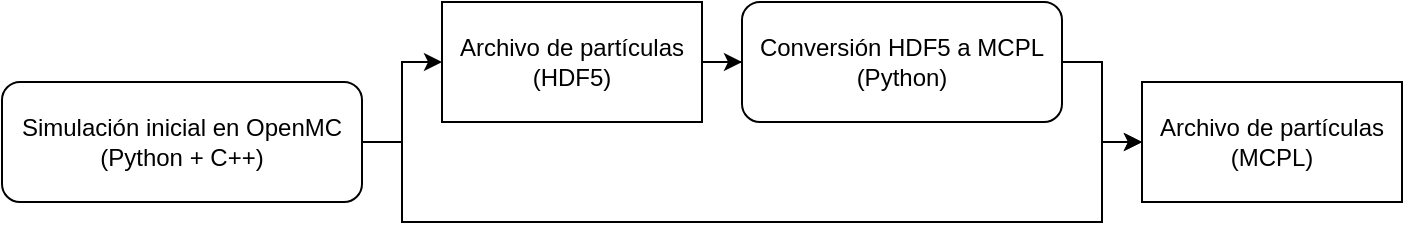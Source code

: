 <mxfile version="27.0.5" pages="3">
  <diagram name="Deteccion" id="S1kjHQXoCNGqXWM02Cwv">
    <mxGraphModel dx="1165" dy="668" grid="1" gridSize="10" guides="1" tooltips="1" connect="1" arrows="1" fold="1" page="1" pageScale="1" pageWidth="1000" pageHeight="800" math="0" shadow="0">
      <root>
        <mxCell id="0" />
        <mxCell id="1" parent="0" />
        <mxCell id="L28wnRcJoLEO5RbSdlh0-14" value="" style="edgeStyle=orthogonalEdgeStyle;rounded=0;orthogonalLoop=1;jettySize=auto;html=1;" edge="1" parent="1" source="L28wnRcJoLEO5RbSdlh0-1" target="L28wnRcJoLEO5RbSdlh0-2">
          <mxGeometry relative="1" as="geometry">
            <Array as="points">
              <mxPoint x="240" y="80" />
              <mxPoint x="240" y="40" />
            </Array>
          </mxGeometry>
        </mxCell>
        <mxCell id="L28wnRcJoLEO5RbSdlh0-1" value="Simulación inicial en OpenMC&lt;div&gt;(Python + C++)&lt;/div&gt;" style="rounded=1;whiteSpace=wrap;html=1;" vertex="1" parent="1">
          <mxGeometry x="40" y="50" width="180" height="60" as="geometry" />
        </mxCell>
        <mxCell id="L28wnRcJoLEO5RbSdlh0-5" value="" style="edgeStyle=orthogonalEdgeStyle;rounded=0;orthogonalLoop=1;jettySize=auto;html=1;" edge="1" parent="1" source="L28wnRcJoLEO5RbSdlh0-2" target="L28wnRcJoLEO5RbSdlh0-4">
          <mxGeometry relative="1" as="geometry" />
        </mxCell>
        <mxCell id="L28wnRcJoLEO5RbSdlh0-2" value="Archivo de partículas&lt;div&gt;(HDF5)&lt;/div&gt;" style="whiteSpace=wrap;html=1;rounded=0;" vertex="1" parent="1">
          <mxGeometry x="260" y="10" width="130" height="60" as="geometry" />
        </mxCell>
        <mxCell id="L28wnRcJoLEO5RbSdlh0-13" value="" style="edgeStyle=orthogonalEdgeStyle;rounded=0;orthogonalLoop=1;jettySize=auto;html=1;" edge="1" parent="1" source="L28wnRcJoLEO5RbSdlh0-4" target="L28wnRcJoLEO5RbSdlh0-12">
          <mxGeometry relative="1" as="geometry">
            <Array as="points">
              <mxPoint x="590" y="40" />
              <mxPoint x="590" y="80" />
            </Array>
          </mxGeometry>
        </mxCell>
        <mxCell id="L28wnRcJoLEO5RbSdlh0-4" value="Conversión HDF5 a MCPL&lt;div&gt;(Python)&lt;/div&gt;" style="whiteSpace=wrap;html=1;rounded=1;" vertex="1" parent="1">
          <mxGeometry x="410" y="10" width="160" height="60" as="geometry" />
        </mxCell>
        <mxCell id="L28wnRcJoLEO5RbSdlh0-12" value="Archivo de partículas&lt;div&gt;(MCPL)&lt;/div&gt;" style="whiteSpace=wrap;html=1;rounded=0;" vertex="1" parent="1">
          <mxGeometry x="610" y="50" width="130" height="60" as="geometry" />
        </mxCell>
        <mxCell id="L28wnRcJoLEO5RbSdlh0-15" value="" style="edgeStyle=orthogonalEdgeStyle;rounded=0;orthogonalLoop=1;jettySize=auto;html=1;entryX=0;entryY=0.5;entryDx=0;entryDy=0;" edge="1" parent="1" target="L28wnRcJoLEO5RbSdlh0-12">
          <mxGeometry relative="1" as="geometry">
            <mxPoint x="220" y="80" as="sourcePoint" />
            <mxPoint x="320" y="40" as="targetPoint" />
            <Array as="points">
              <mxPoint x="240" y="80" />
              <mxPoint x="240" y="120" />
              <mxPoint x="590" y="120" />
              <mxPoint x="590" y="80" />
            </Array>
          </mxGeometry>
        </mxCell>
      </root>
    </mxGraphModel>
  </diagram>
  <diagram name="Procesamiento" id="SGmwmxey5GSyJP0Ad9at">
    <mxGraphModel dx="1165" dy="668" grid="1" gridSize="10" guides="1" tooltips="1" connect="1" arrows="1" fold="1" page="1" pageScale="1" pageWidth="1000" pageHeight="800" math="0" shadow="0">
      <root>
        <mxCell id="1ySRMCkdck8KW4Ug-UTt-0" />
        <mxCell id="1ySRMCkdck8KW4Ug-UTt-1" parent="1ySRMCkdck8KW4Ug-UTt-0" />
        <mxCell id="1ySRMCkdck8KW4Ug-UTt-10" value="" style="edgeStyle=orthogonalEdgeStyle;rounded=0;orthogonalLoop=1;jettySize=auto;html=1;" edge="1" parent="1ySRMCkdck8KW4Ug-UTt-1" source="1ySRMCkdck8KW4Ug-UTt-11" target="1ySRMCkdck8KW4Ug-UTt-13">
          <mxGeometry relative="1" as="geometry" />
        </mxCell>
        <mxCell id="1ySRMCkdck8KW4Ug-UTt-11" value="Archivo de partículas&lt;div&gt;(MCPL)&lt;/div&gt;" style="whiteSpace=wrap;html=1;rounded=0;" vertex="1" parent="1ySRMCkdck8KW4Ug-UTt-1">
          <mxGeometry x="40" y="210" width="120" height="60" as="geometry" />
        </mxCell>
        <mxCell id="1ySRMCkdck8KW4Ug-UTt-12" value="" style="edgeStyle=orthogonalEdgeStyle;rounded=0;orthogonalLoop=1;jettySize=auto;html=1;" edge="1" parent="1ySRMCkdck8KW4Ug-UTt-1" source="1ySRMCkdck8KW4Ug-UTt-13" target="1ySRMCkdck8KW4Ug-UTt-14">
          <mxGeometry relative="1" as="geometry" />
        </mxCell>
        <mxCell id="1ySRMCkdck8KW4Ug-UTt-13" value="Procesamiento mediante histogramas multidimensionales&lt;div&gt;(Python)&lt;/div&gt;" style="whiteSpace=wrap;html=1;rounded=1;" vertex="1" parent="1ySRMCkdck8KW4Ug-UTt-1">
          <mxGeometry x="180" y="210" width="190" height="60" as="geometry" />
        </mxCell>
        <mxCell id="1ySRMCkdck8KW4Ug-UTt-14" value="Fuente distribucional&lt;div&gt;(XML)&lt;/div&gt;" style="whiteSpace=wrap;html=1;rounded=0;" vertex="1" parent="1ySRMCkdck8KW4Ug-UTt-1">
          <mxGeometry x="390" y="210" width="120" height="60" as="geometry" />
        </mxCell>
      </root>
    </mxGraphModel>
  </diagram>
  <diagram name="Remuestreo" id="hVCiRcngPxRXq_uU5ye-">
    <mxGraphModel dx="1165" dy="668" grid="1" gridSize="10" guides="1" tooltips="1" connect="1" arrows="1" fold="1" page="1" pageScale="1" pageWidth="1000" pageHeight="800" math="0" shadow="0">
      <root>
        <mxCell id="VHikrp3PAMkJuFz13JDx-0" />
        <mxCell id="VHikrp3PAMkJuFz13JDx-1" parent="VHikrp3PAMkJuFz13JDx-0" />
        <mxCell id="VHikrp3PAMkJuFz13JDx-15" value="" style="edgeStyle=orthogonalEdgeStyle;rounded=0;orthogonalLoop=1;jettySize=auto;html=1;" edge="1" parent="VHikrp3PAMkJuFz13JDx-1" source="VHikrp3PAMkJuFz13JDx-17" target="VHikrp3PAMkJuFz13JDx-19">
          <mxGeometry relative="1" as="geometry">
            <Array as="points">
              <mxPoint x="180" y="430" />
              <mxPoint x="180" y="360" />
            </Array>
          </mxGeometry>
        </mxCell>
        <mxCell id="VHikrp3PAMkJuFz13JDx-16" value="" style="edgeStyle=orthogonalEdgeStyle;rounded=0;orthogonalLoop=1;jettySize=auto;html=1;" edge="1" parent="VHikrp3PAMkJuFz13JDx-1" source="VHikrp3PAMkJuFz13JDx-17" target="VHikrp3PAMkJuFz13JDx-29">
          <mxGeometry relative="1" as="geometry">
            <Array as="points">
              <mxPoint x="180" y="430" />
              <mxPoint x="180" y="480" />
            </Array>
          </mxGeometry>
        </mxCell>
        <mxCell id="VHikrp3PAMkJuFz13JDx-17" value="Fuente distribucional&lt;div&gt;(XML)&lt;/div&gt;" style="whiteSpace=wrap;html=1;rounded=0;" vertex="1" parent="VHikrp3PAMkJuFz13JDx-1">
          <mxGeometry x="40" y="400" width="120" height="60" as="geometry" />
        </mxCell>
        <mxCell id="VHikrp3PAMkJuFz13JDx-18" value="" style="edgeStyle=orthogonalEdgeStyle;rounded=0;orthogonalLoop=1;jettySize=auto;html=1;" edge="1" parent="VHikrp3PAMkJuFz13JDx-1" source="VHikrp3PAMkJuFz13JDx-19" target="VHikrp3PAMkJuFz13JDx-22">
          <mxGeometry relative="1" as="geometry" />
        </mxCell>
        <mxCell id="VHikrp3PAMkJuFz13JDx-19" value="Remuestreo offline&lt;div&gt;(C)&lt;/div&gt;" style="whiteSpace=wrap;html=1;rounded=1;" vertex="1" parent="VHikrp3PAMkJuFz13JDx-1">
          <mxGeometry x="200" y="330" width="120" height="60" as="geometry" />
        </mxCell>
        <mxCell id="VHikrp3PAMkJuFz13JDx-20" value="" style="edgeStyle=orthogonalEdgeStyle;rounded=0;orthogonalLoop=1;jettySize=auto;html=1;" edge="1" parent="VHikrp3PAMkJuFz13JDx-1" source="VHikrp3PAMkJuFz13JDx-22" target="VHikrp3PAMkJuFz13JDx-24">
          <mxGeometry relative="1" as="geometry">
            <Array as="points">
              <mxPoint x="490" y="360" />
              <mxPoint x="490" y="320" />
            </Array>
          </mxGeometry>
        </mxCell>
        <mxCell id="VHikrp3PAMkJuFz13JDx-21" style="edgeStyle=orthogonalEdgeStyle;rounded=0;orthogonalLoop=1;jettySize=auto;html=1;entryX=0;entryY=0.5;entryDx=0;entryDy=0;" edge="1" parent="VHikrp3PAMkJuFz13JDx-1" source="VHikrp3PAMkJuFz13JDx-22" target="VHikrp3PAMkJuFz13JDx-27">
          <mxGeometry relative="1" as="geometry">
            <Array as="points">
              <mxPoint x="490" y="360" />
              <mxPoint x="490" y="400" />
              <mxPoint x="840" y="400" />
              <mxPoint x="840" y="360" />
              <mxPoint x="860" y="360" />
              <mxPoint x="860" y="430" />
            </Array>
          </mxGeometry>
        </mxCell>
        <mxCell id="VHikrp3PAMkJuFz13JDx-22" value="Archivo de partículas&lt;div&gt;(MCPL)&lt;/div&gt;" style="whiteSpace=wrap;html=1;rounded=0;" vertex="1" parent="VHikrp3PAMkJuFz13JDx-1">
          <mxGeometry x="340" y="330" width="130" height="60" as="geometry" />
        </mxCell>
        <mxCell id="VHikrp3PAMkJuFz13JDx-23" value="" style="edgeStyle=orthogonalEdgeStyle;rounded=0;orthogonalLoop=1;jettySize=auto;html=1;" edge="1" parent="VHikrp3PAMkJuFz13JDx-1" source="VHikrp3PAMkJuFz13JDx-24" target="VHikrp3PAMkJuFz13JDx-26">
          <mxGeometry relative="1" as="geometry" />
        </mxCell>
        <mxCell id="VHikrp3PAMkJuFz13JDx-24" value="Conversión MCPL a HDF5&lt;div&gt;(Python)&lt;/div&gt;" style="whiteSpace=wrap;html=1;rounded=1;" vertex="1" parent="VHikrp3PAMkJuFz13JDx-1">
          <mxGeometry x="510" y="290" width="165" height="60" as="geometry" />
        </mxCell>
        <mxCell id="VHikrp3PAMkJuFz13JDx-25" value="" style="edgeStyle=orthogonalEdgeStyle;rounded=0;orthogonalLoop=1;jettySize=auto;html=1;" edge="1" parent="VHikrp3PAMkJuFz13JDx-1" source="VHikrp3PAMkJuFz13JDx-26" target="VHikrp3PAMkJuFz13JDx-27">
          <mxGeometry relative="1" as="geometry">
            <Array as="points">
              <mxPoint x="840" y="320" />
              <mxPoint x="840" y="360" />
              <mxPoint x="860" y="360" />
              <mxPoint x="860" y="430" />
            </Array>
          </mxGeometry>
        </mxCell>
        <mxCell id="VHikrp3PAMkJuFz13JDx-26" value="Archivo de partículas&lt;div&gt;(HDF5)&lt;/div&gt;" style="whiteSpace=wrap;html=1;rounded=0;" vertex="1" parent="VHikrp3PAMkJuFz13JDx-1">
          <mxGeometry x="700" y="290" width="120" height="60" as="geometry" />
        </mxCell>
        <mxCell id="VHikrp3PAMkJuFz13JDx-27" value="Simulación desacoplada en OpenMC&lt;br&gt;(Python + C++)" style="whiteSpace=wrap;html=1;rounded=1;" vertex="1" parent="VHikrp3PAMkJuFz13JDx-1">
          <mxGeometry x="880" y="400" width="217.5" height="60" as="geometry" />
        </mxCell>
        <mxCell id="VHikrp3PAMkJuFz13JDx-28" style="edgeStyle=orthogonalEdgeStyle;rounded=0;orthogonalLoop=1;jettySize=auto;html=1;entryX=0;entryY=0.5;entryDx=0;entryDy=0;" edge="1" parent="VHikrp3PAMkJuFz13JDx-1" source="VHikrp3PAMkJuFz13JDx-29" target="VHikrp3PAMkJuFz13JDx-27">
          <mxGeometry relative="1" as="geometry">
            <Array as="points">
              <mxPoint x="860" y="480" />
              <mxPoint x="860" y="430" />
            </Array>
          </mxGeometry>
        </mxCell>
        <mxCell id="VHikrp3PAMkJuFz13JDx-29" value="Remuestreo on-the-fly&lt;div&gt;(C)&lt;/div&gt;" style="whiteSpace=wrap;html=1;rounded=1;" vertex="1" parent="VHikrp3PAMkJuFz13JDx-1">
          <mxGeometry x="435" y="450" width="130" height="60" as="geometry" />
        </mxCell>
      </root>
    </mxGraphModel>
  </diagram>
</mxfile>
